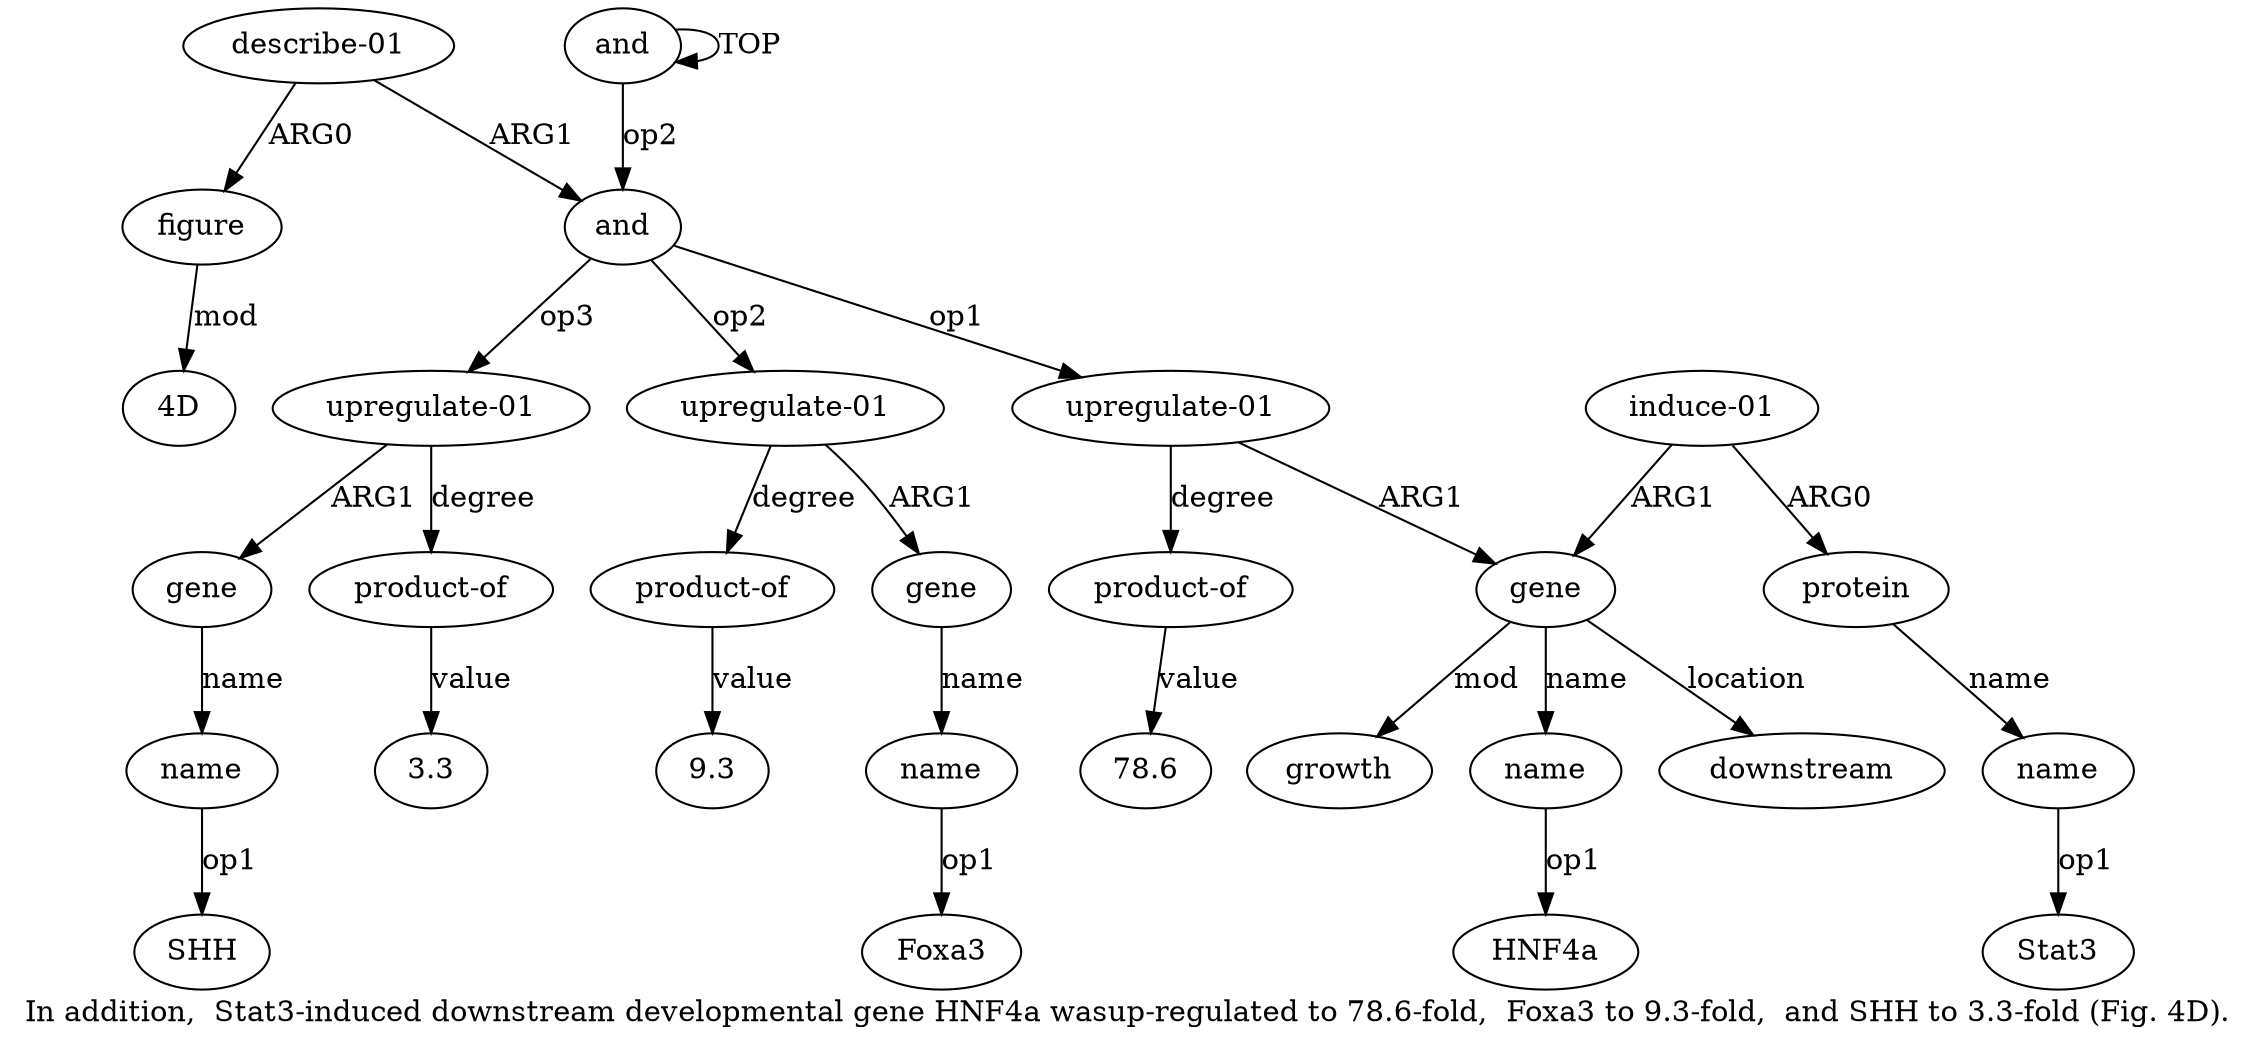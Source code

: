 digraph  {
	graph [label="In addition,  Stat3-induced downstream developmental gene HNF4a wasup-regulated to 78.6-fold,  Foxa3 to 9.3-fold,  and SHH to 3.3-fold (\
Fig. 4D)."];
	node [label="\N"];
	a20	 [color=black,
		gold_ind=20,
		gold_label=figure,
		label=figure,
		test_ind=20,
		test_label=figure];
	"a20 4D"	 [color=black,
		gold_ind=-1,
		gold_label="4D",
		label="4D",
		test_ind=-1,
		test_label="4D"];
	a20 -> "a20 4D" [key=0,
	color=black,
	gold_label=mod,
	label=mod,
	test_label=mod];
"a10 78.6" [color=black,
	gold_ind=-1,
	gold_label=78.6,
	label=78.6,
	test_ind=-1,
	test_label=78.6];
"a18 3.3" [color=black,
	gold_ind=-1,
	gold_label=3.3,
	label=3.3,
	test_ind=-1,
	test_label=3.3];
"a14 9.3" [color=black,
	gold_ind=-1,
	gold_label=9.3,
	label=9.3,
	test_ind=-1,
	test_label=9.3];
"a4 HNF4a" [color=black,
	gold_ind=-1,
	gold_label=HNF4a,
	label=HNF4a,
	test_ind=-1,
	test_label=HNF4a];
"a17 SHH" [color=black,
	gold_ind=-1,
	gold_label=SHH,
	label=SHH,
	test_ind=-1,
	test_label=SHH];
"a13 Foxa3" [color=black,
	gold_ind=-1,
	gold_label=Foxa3,
	label=Foxa3,
	test_ind=-1,
	test_label=Foxa3];
a15 [color=black,
	gold_ind=15,
	gold_label="upregulate-01",
	label="upregulate-01",
	test_ind=15,
	test_label="upregulate-01"];
a16 [color=black,
	gold_ind=16,
	gold_label=gene,
	label=gene,
	test_ind=16,
	test_label=gene];
a15 -> a16 [key=0,
color=black,
gold_label=ARG1,
label=ARG1,
test_label=ARG1];
a18 [color=black,
gold_ind=18,
gold_label="product-of",
label="product-of",
test_ind=18,
test_label="product-of"];
a15 -> a18 [key=0,
color=black,
gold_label=degree,
label=degree,
test_label=degree];
a14 [color=black,
gold_ind=14,
gold_label="product-of",
label="product-of",
test_ind=14,
test_label="product-of"];
a14 -> "a14 9.3" [key=0,
color=black,
gold_label=value,
label=value,
test_label=value];
a17 [color=black,
gold_ind=17,
gold_label=name,
label=name,
test_ind=17,
test_label=name];
a17 -> "a17 SHH" [key=0,
color=black,
gold_label=op1,
label=op1,
test_label=op1];
a16 -> a17 [key=0,
color=black,
gold_label=name,
label=name,
test_label=name];
a11 [color=black,
gold_ind=11,
gold_label="upregulate-01",
label="upregulate-01",
test_ind=11,
test_label="upregulate-01"];
a11 -> a14 [key=0,
color=black,
gold_label=degree,
label=degree,
test_label=degree];
a12 [color=black,
gold_ind=12,
gold_label=gene,
label=gene,
test_ind=12,
test_label=gene];
a11 -> a12 [key=0,
color=black,
gold_label=ARG1,
label=ARG1,
test_label=ARG1];
a10 [color=black,
gold_ind=10,
gold_label="product-of",
label="product-of",
test_ind=10,
test_label="product-of"];
a10 -> "a10 78.6" [key=0,
color=black,
gold_label=value,
label=value,
test_label=value];
a13 [color=black,
gold_ind=13,
gold_label=name,
label=name,
test_ind=13,
test_label=name];
a13 -> "a13 Foxa3" [key=0,
color=black,
gold_label=op1,
label=op1,
test_label=op1];
a12 -> a13 [key=0,
color=black,
gold_label=name,
label=name,
test_label=name];
a19 [color=black,
gold_ind=19,
gold_label="describe-01",
label="describe-01",
test_ind=19,
test_label="describe-01"];
a19 -> a20 [key=0,
color=black,
gold_label=ARG0,
label=ARG0,
test_label=ARG0];
a1 [color=black,
gold_ind=1,
gold_label=and,
label=and,
test_ind=1,
test_label=and];
a19 -> a1 [key=0,
color=black,
gold_label=ARG1,
label=ARG1,
test_label=ARG1];
a18 -> "a18 3.3" [key=0,
color=black,
gold_label=value,
label=value,
test_label=value];
a1 -> a15 [key=0,
color=black,
gold_label=op3,
label=op3,
test_label=op3];
a1 -> a11 [key=0,
color=black,
gold_label=op2,
label=op2,
test_label=op2];
a2 [color=black,
gold_ind=2,
gold_label="upregulate-01",
label="upregulate-01",
test_ind=2,
test_label="upregulate-01"];
a1 -> a2 [key=0,
color=black,
gold_label=op1,
label=op1,
test_label=op1];
a0 [color=black,
gold_ind=0,
gold_label=and,
label=and,
test_ind=0,
test_label=and];
a0 -> a1 [key=0,
color=black,
gold_label=op2,
label=op2,
test_label=op2];
a0 -> a0 [key=0,
color=black,
gold_label=TOP,
label=TOP,
test_label=TOP];
a3 [color=black,
gold_ind=3,
gold_label=gene,
label=gene,
test_ind=3,
test_label=gene];
a5 [color=black,
gold_ind=5,
gold_label=growth,
label=growth,
test_ind=5,
test_label=growth];
a3 -> a5 [key=0,
color=black,
gold_label=mod,
label=mod,
test_label=mod];
a4 [color=black,
gold_ind=4,
gold_label=name,
label=name,
test_ind=4,
test_label=name];
a3 -> a4 [key=0,
color=black,
gold_label=name,
label=name,
test_label=name];
a6 [color=black,
gold_ind=6,
gold_label=downstream,
label=downstream,
test_ind=6,
test_label=downstream];
a3 -> a6 [key=0,
color=black,
gold_label=location,
label=location,
test_label=location];
a2 -> a10 [key=0,
color=black,
gold_label=degree,
label=degree,
test_label=degree];
a2 -> a3 [key=0,
color=black,
gold_label=ARG1,
label=ARG1,
test_label=ARG1];
a4 -> "a4 HNF4a" [key=0,
color=black,
gold_label=op1,
label=op1,
test_label=op1];
a7 [color=black,
gold_ind=7,
gold_label="induce-01",
label="induce-01",
test_ind=7,
test_label="induce-01"];
a7 -> a3 [key=0,
color=black,
gold_label=ARG1,
label=ARG1,
test_label=ARG1];
a8 [color=black,
gold_ind=8,
gold_label=protein,
label=protein,
test_ind=8,
test_label=protein];
a7 -> a8 [key=0,
color=black,
gold_label=ARG0,
label=ARG0,
test_label=ARG0];
a9 [color=black,
gold_ind=9,
gold_label=name,
label=name,
test_ind=9,
test_label=name];
"a9 Stat3" [color=black,
gold_ind=-1,
gold_label=Stat3,
label=Stat3,
test_ind=-1,
test_label=Stat3];
a9 -> "a9 Stat3" [key=0,
color=black,
gold_label=op1,
label=op1,
test_label=op1];
a8 -> a9 [key=0,
color=black,
gold_label=name,
label=name,
test_label=name];
}
